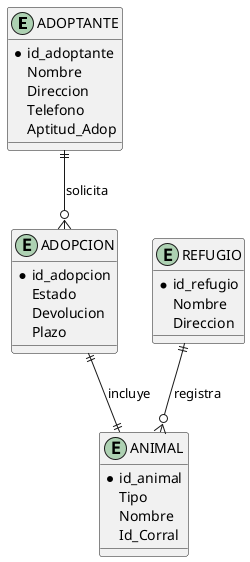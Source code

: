@startuml
' Diagrama ER de adopciones

entity ADOPTANTE {
  *id_adoptante
  Nombre
  Direccion
  Telefono
  Aptitud_Adop
}

entity REFUGIO {
  *id_refugio
  Nombre
  Direccion
}

entity ANIMAL {
  *id_animal
  Tipo
  Nombre
  Id_Corral
}

entity ADOPCION {
  *id_adopcion
  Estado
  Devolucion
  Plazo
}

' Relaciones
ADOPTANTE ||--o{ ADOPCION : solicita
REFUGIO ||--o{ ANIMAL : registra
ADOPCION ||--|| ANIMAL : incluye

@enduml

![Diagrama de adopciones](PlantUML.png)
